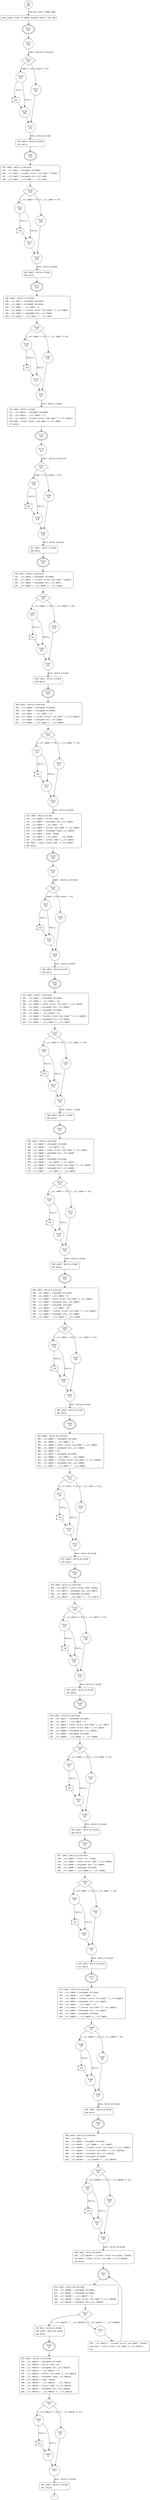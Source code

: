 digraph inspect {
8 [shape="circle" label="N8\n408"]
9 [shape="circle" label="N9\n407"]
131 [shape="doubleoctagon" label="N131\n285"]
132 [shape="circle" label="N132\n284"]
134 [shape="diamond" label="N134\n283"]
136 [shape="circle" label="N136\n281"]
137 [shape="circle" label="N137\n282"]
135 [shape="circle" label="N135\n279"]
140 [shape="circle" label="N140\n278"]
142 [shape="doubleoctagon" label="N142\n276"]
143 [shape="circle" label="N143\n275"]
149 [shape="diamond" label="N149\n270"]
151 [shape="circle" label="N151\n268"]
152 [shape="circle" label="N152\n269"]
150 [shape="circle" label="N150\n266"]
155 [shape="circle" label="N155\n265"]
157 [shape="doubleoctagon" label="N157\n263"]
158 [shape="circle" label="N158\n262"]
166 [shape="diamond" label="N166\n255"]
168 [shape="circle" label="N168\n253"]
169 [shape="circle" label="N169\n254"]
167 [shape="circle" label="N167\n251"]
172 [shape="circle" label="N172\n250"]
178 [shape="doubleoctagon" label="N178\n244"]
179 [shape="circle" label="N179\n243"]
181 [shape="diamond" label="N181\n242"]
183 [shape="circle" label="N183\n240"]
184 [shape="circle" label="N184\n241"]
182 [shape="circle" label="N182\n238"]
187 [shape="circle" label="N187\n237"]
189 [shape="doubleoctagon" label="N189\n235"]
190 [shape="circle" label="N190\n234"]
196 [shape="diamond" label="N196\n229"]
198 [shape="circle" label="N198\n227"]
199 [shape="circle" label="N199\n228"]
197 [shape="circle" label="N197\n225"]
202 [shape="circle" label="N202\n224"]
204 [shape="doubleoctagon" label="N204\n222"]
205 [shape="circle" label="N205\n221"]
213 [shape="diamond" label="N213\n214"]
215 [shape="circle" label="N215\n212"]
216 [shape="circle" label="N216\n213"]
214 [shape="circle" label="N214\n210"]
219 [shape="circle" label="N219\n209"]
230 [shape="doubleoctagon" label="N230\n198"]
231 [shape="circle" label="N231\n197"]
233 [shape="diamond" label="N233\n196"]
235 [shape="circle" label="N235\n194"]
236 [shape="circle" label="N236\n195"]
234 [shape="circle" label="N234\n192"]
239 [shape="circle" label="N239\n191"]
241 [shape="doubleoctagon" label="N241\n189"]
242 [shape="circle" label="N242\n188"]
253 [shape="diamond" label="N253\n178"]
255 [shape="circle" label="N255\n176"]
256 [shape="circle" label="N256\n177"]
254 [shape="circle" label="N254\n174"]
259 [shape="circle" label="N259\n173"]
261 [shape="doubleoctagon" label="N261\n171"]
262 [shape="circle" label="N262\n170"]
274 [shape="diamond" label="N274\n159"]
276 [shape="circle" label="N276\n157"]
277 [shape="circle" label="N277\n158"]
275 [shape="circle" label="N275\n155"]
280 [shape="circle" label="N280\n154"]
282 [shape="doubleoctagon" label="N282\n152"]
283 [shape="circle" label="N283\n151"]
294 [shape="diamond" label="N294\n141"]
296 [shape="circle" label="N296\n139"]
297 [shape="circle" label="N297\n140"]
295 [shape="circle" label="N295\n137"]
300 [shape="circle" label="N300\n136"]
302 [shape="doubleoctagon" label="N302\n134"]
303 [shape="circle" label="N303\n133"]
315 [shape="diamond" label="N315\n122"]
317 [shape="circle" label="N317\n120"]
318 [shape="circle" label="N318\n121"]
316 [shape="circle" label="N316\n118"]
321 [shape="circle" label="N321\n117"]
323 [shape="doubleoctagon" label="N323\n115"]
324 [shape="circle" label="N324\n114"]
330 [shape="diamond" label="N330\n109"]
332 [shape="circle" label="N332\n107"]
333 [shape="circle" label="N333\n108"]
331 [shape="circle" label="N331\n105"]
336 [shape="circle" label="N336\n104"]
338 [shape="doubleoctagon" label="N338\n102"]
339 [shape="circle" label="N339\n101"]
348 [shape="diamond" label="N348\n93"]
350 [shape="circle" label="N350\n91"]
351 [shape="circle" label="N351\n92"]
349 [shape="circle" label="N349\n89"]
354 [shape="circle" label="N354\n88"]
356 [shape="doubleoctagon" label="N356\n86"]
357 [shape="circle" label="N357\n85"]
364 [shape="diamond" label="N364\n79"]
366 [shape="circle" label="N366\n77"]
367 [shape="circle" label="N367\n78"]
365 [shape="circle" label="N365\n75"]
370 [shape="circle" label="N370\n74"]
372 [shape="doubleoctagon" label="N372\n72"]
373 [shape="circle" label="N373\n71"]
384 [shape="diamond" label="N384\n61"]
386 [shape="circle" label="N386\n59"]
387 [shape="circle" label="N387\n60"]
385 [shape="circle" label="N385\n57"]
390 [shape="circle" label="N390\n56"]
392 [shape="doubleoctagon" label="N392\n54"]
393 [shape="circle" label="N393\n53"]
403 [shape="diamond" label="N403\n44"]
405 [shape="circle" label="N405\n42"]
406 [shape="circle" label="N406\n43"]
404 [shape="circle" label="N404\n40"]
409 [shape="circle" label="N409\n39"]
413 [shape="doublecircle" label="N413\n35"]
414 [shape="circle" label="N414\n34"]
421 [shape="diamond" label="N421\n28"]
423 [shape="circle" label="N423\n3"]
424 [shape="circle" label="N424\n27"]
430 [shape="doubleoctagon" label="N430\n24"]
431 [shape="circle" label="N431\n23"]
444 [shape="diamond" label="N444\n11"]
446 [shape="circle" label="N446\n9"]
447 [shape="circle" label="N447\n10"]
445 [shape="circle" label="N445\n7"]
450 [shape="circle" label="N450\n6"]
448 [shape="circle" label="N448\n8"]
422 [shape="circle" label="N422\n2"]
407 [shape="circle" label="N407\n41"]
388 [shape="circle" label="N388\n58"]
368 [shape="circle" label="N368\n76"]
352 [shape="circle" label="N352\n90"]
334 [shape="circle" label="N334\n106"]
319 [shape="circle" label="N319\n119"]
298 [shape="circle" label="N298\n138"]
278 [shape="circle" label="N278\n156"]
257 [shape="circle" label="N257\n175"]
237 [shape="circle" label="N237\n193"]
217 [shape="circle" label="N217\n211"]
200 [shape="circle" label="N200\n226"]
185 [shape="circle" label="N185\n239"]
170 [shape="circle" label="N170\n252"]
153 [shape="circle" label="N153\n267"]
138 [shape="circle" label="N138\n280"]
9 [style="filled,bold" penwidth="1" fillcolor="white" fontname="Courier New" shape="Mrecord" label="Long linear chain of edges between nodes 9 and 130"]
9 -> 131[label=""]
140 [style="filled,bold" penwidth="1" fillcolor="white" fontname="Courier New" shape="Mrecord" label=<<table border="0" cellborder="0" cellpadding="3" bgcolor="white"><tr><td align="right">140</td><td align="left">Label: while_0_break</td></tr><tr><td align="right">141</td><td align="left">while</td></tr></table>>]
140 -> 142[label=""]
143 [style="filled,bold" penwidth="1" fillcolor="white" fontname="Courier New" shape="Mrecord" label=<<table border="0" cellborder="0" cellpadding="3" bgcolor="white"><tr><td align="right">143</td><td align="left">Label: while_1_continue</td></tr><tr><td align="right">145</td><td align="left">__cil_tmp3 = (unsigned int)head;</td></tr><tr><td align="right">146</td><td align="left">__cil_tmp4 = *((const struct list_head **)head);</td></tr><tr><td align="right">147</td><td align="left">__cil_tmp5 = (unsigned int)__cil_tmp4;</td></tr><tr><td align="right">148</td><td align="left">__cil_tmp6 = __cil_tmp5 != __cil_tmp3;</td></tr></table>>]
143 -> 149[label=""]
155 [style="filled,bold" penwidth="1" fillcolor="white" fontname="Courier New" shape="Mrecord" label=<<table border="0" cellborder="0" cellpadding="3" bgcolor="white"><tr><td align="right">155</td><td align="left">Label: while_1_break</td></tr><tr><td align="right">156</td><td align="left">while</td></tr></table>>]
155 -> 157[label=""]
158 [style="filled,bold" penwidth="1" fillcolor="white" fontname="Courier New" shape="Mrecord" label=<<table border="0" cellborder="0" cellpadding="3" bgcolor="white"><tr><td align="right">158</td><td align="left">Label: while_2_continue</td></tr><tr><td align="right">160</td><td align="left">__cil_tmp7 = (unsigned int)head;</td></tr><tr><td align="right">161</td><td align="left">__cil_tmp8 = (unsigned int)head;</td></tr><tr><td align="right">162</td><td align="left">__cil_tmp9 = __cil_tmp8 + 4;</td></tr><tr><td align="right">163</td><td align="left">__cil_tmp10 = *((const struct list_head **)__cil_tmp9);</td></tr><tr><td align="right">164</td><td align="left">__cil_tmp11 = (unsigned int)__cil_tmp10;</td></tr><tr><td align="right">165</td><td align="left">__cil_tmp12 = __cil_tmp11 != __cil_tmp7;</td></tr></table>>]
158 -> 166[label=""]
172 [style="filled,bold" penwidth="1" fillcolor="white" fontname="Courier New" shape="Mrecord" label=<<table border="0" cellborder="0" cellpadding="3" bgcolor="white"><tr><td align="right">172</td><td align="left">Label: while_2_break</td></tr><tr><td align="right">173</td><td align="left">__cil_tmp13 = (unsigned int)head;</td></tr><tr><td align="right">174</td><td align="left">__cil_tmp14 = __cil_tmp13 + 4;</td></tr><tr><td align="right">175</td><td align="left">__cil_tmp15 = *((const struct list_head **)__cil_tmp14);</td></tr><tr><td align="right">176</td><td align="left">head = (const struct list_head *)__cil_tmp15;</td></tr><tr><td align="right">177</td><td align="left">while</td></tr></table>>]
172 -> 178[label=""]
187 [style="filled,bold" penwidth="1" fillcolor="white" fontname="Courier New" shape="Mrecord" label=<<table border="0" cellborder="0" cellpadding="3" bgcolor="white"><tr><td align="right">187</td><td align="left">Label: while_3_break</td></tr><tr><td align="right">188</td><td align="left">while</td></tr></table>>]
187 -> 189[label=""]
190 [style="filled,bold" penwidth="1" fillcolor="white" fontname="Courier New" shape="Mrecord" label=<<table border="0" cellborder="0" cellpadding="3" bgcolor="white"><tr><td align="right">190</td><td align="left">Label: while_4_continue</td></tr><tr><td align="right">192</td><td align="left">__cil_tmp16 = (unsigned int)head;</td></tr><tr><td align="right">193</td><td align="left">__cil_tmp17 = *((const struct list_head **)head);</td></tr><tr><td align="right">194</td><td align="left">__cil_tmp18 = (unsigned int)__cil_tmp17;</td></tr><tr><td align="right">195</td><td align="left">__cil_tmp19 = __cil_tmp18 != __cil_tmp16;</td></tr></table>>]
190 -> 196[label=""]
202 [style="filled,bold" penwidth="1" fillcolor="white" fontname="Courier New" shape="Mrecord" label=<<table border="0" cellborder="0" cellpadding="3" bgcolor="white"><tr><td align="right">202</td><td align="left">Label: while_4_break</td></tr><tr><td align="right">203</td><td align="left">while</td></tr></table>>]
202 -> 204[label=""]
205 [style="filled,bold" penwidth="1" fillcolor="white" fontname="Courier New" shape="Mrecord" label=<<table border="0" cellborder="0" cellpadding="3" bgcolor="white"><tr><td align="right">205</td><td align="left">Label: while_5_continue</td></tr><tr><td align="right">207</td><td align="left">__cil_tmp20 = (unsigned int)head;</td></tr><tr><td align="right">208</td><td align="left">__cil_tmp21 = (unsigned int)head;</td></tr><tr><td align="right">209</td><td align="left">__cil_tmp22 = __cil_tmp21 + 4;</td></tr><tr><td align="right">210</td><td align="left">__cil_tmp23 = *((const struct list_head **)__cil_tmp22);</td></tr><tr><td align="right">211</td><td align="left">__cil_tmp24 = (unsigned int)__cil_tmp23;</td></tr><tr><td align="right">212</td><td align="left">__cil_tmp25 = __cil_tmp24 != __cil_tmp20;</td></tr></table>>]
205 -> 213[label=""]
219 [style="filled,bold" penwidth="1" fillcolor="white" fontname="Courier New" shape="Mrecord" label=<<table border="0" cellborder="0" cellpadding="3" bgcolor="white"><tr><td align="right">219</td><td align="left">Label: while_5_break</td></tr><tr><td align="right">220</td><td align="left">__cil_tmp26 = (struct node *)0;</td></tr><tr><td align="right">221</td><td align="left">__cil_tmp27 = (unsigned int)__cil_tmp26;</td></tr><tr><td align="right">222</td><td align="left">__cil_tmp28 = __cil_tmp27 + 4;</td></tr><tr><td align="right">223</td><td align="left">__cil_tmp29 = (struct list_head *)__cil_tmp28;</td></tr><tr><td align="right">224</td><td align="left">__cil_tmp30 = (unsigned long)__cil_tmp29;</td></tr><tr><td align="right">225</td><td align="left">__cil_tmp31 = (char *)head;</td></tr><tr><td align="right">226</td><td align="left">__cil_tmp32 = __cil_tmp31 - __cil_tmp30;</td></tr><tr><td align="right">227</td><td align="left">__cil_tmp33 = (struct node *)__cil_tmp32;</td></tr><tr><td align="right">228</td><td align="left">node = (const struct node *)__cil_tmp33;</td></tr><tr><td align="right">229</td><td align="left">while</td></tr></table>>]
219 -> 230[label=""]
239 [style="filled,bold" penwidth="1" fillcolor="white" fontname="Courier New" shape="Mrecord" label=<<table border="0" cellborder="0" cellpadding="3" bgcolor="white"><tr><td align="right">239</td><td align="left">Label: while_6_break</td></tr><tr><td align="right">240</td><td align="left">while</td></tr></table>>]
239 -> 241[label=""]
242 [style="filled,bold" penwidth="1" fillcolor="white" fontname="Courier New" shape="Mrecord" label=<<table border="0" cellborder="0" cellpadding="3" bgcolor="white"><tr><td align="right">242</td><td align="left">Label: while_7_continue</td></tr><tr><td align="right">244</td><td align="left">__cil_tmp34 = (unsigned int)node;</td></tr><tr><td align="right">245</td><td align="left">__cil_tmp35 = __cil_tmp34 + 12;</td></tr><tr><td align="right">246</td><td align="left">__cil_tmp36 = (const struct list_head *)__cil_tmp35;</td></tr><tr><td align="right">247</td><td align="left">__cil_tmp37 = (unsigned int)__cil_tmp36;</td></tr><tr><td align="right">248</td><td align="left">__cil_tmp38 = (unsigned int)node;</td></tr><tr><td align="right">249</td><td align="left">__cil_tmp39 = __cil_tmp38 + 12;</td></tr><tr><td align="right">250</td><td align="left">__cil_tmp40 = *((const struct list_head **)__cil_tmp39);</td></tr><tr><td align="right">251</td><td align="left">__cil_tmp41 = (unsigned int)__cil_tmp40;</td></tr><tr><td align="right">252</td><td align="left">__cil_tmp42 = __cil_tmp41 == __cil_tmp37;</td></tr></table>>]
242 -> 253[label=""]
259 [style="filled,bold" penwidth="1" fillcolor="white" fontname="Courier New" shape="Mrecord" label=<<table border="0" cellborder="0" cellpadding="3" bgcolor="white"><tr><td align="right">259</td><td align="left">Label: while_7_break</td></tr><tr><td align="right">260</td><td align="left">while</td></tr></table>>]
259 -> 261[label=""]
262 [style="filled,bold" penwidth="1" fillcolor="white" fontname="Courier New" shape="Mrecord" label=<<table border="0" cellborder="0" cellpadding="3" bgcolor="white"><tr><td align="right">262</td><td align="left">Label: while_8_continue</td></tr><tr><td align="right">264</td><td align="left">__cil_tmp43 = (unsigned int)node;</td></tr><tr><td align="right">265</td><td align="left">__cil_tmp44 = __cil_tmp43 + 12;</td></tr><tr><td align="right">266</td><td align="left">__cil_tmp45 = (const struct list_head *)__cil_tmp44;</td></tr><tr><td align="right">267</td><td align="left">__cil_tmp46 = (unsigned int)__cil_tmp45;</td></tr><tr><td align="right">268</td><td align="left">__cil_tmp47 = 16;</td></tr><tr><td align="right">269</td><td align="left">__cil_tmp48 = (unsigned int)node;</td></tr><tr><td align="right">270</td><td align="left">__cil_tmp49 = __cil_tmp48 + __cil_tmp47;</td></tr><tr><td align="right">271</td><td align="left">__cil_tmp50 = *((const struct list_head **)__cil_tmp49);</td></tr><tr><td align="right">272</td><td align="left">__cil_tmp51 = (unsigned int)__cil_tmp50;</td></tr><tr><td align="right">273</td><td align="left">__cil_tmp52 = __cil_tmp51 == __cil_tmp46;</td></tr></table>>]
262 -> 274[label=""]
280 [style="filled,bold" penwidth="1" fillcolor="white" fontname="Courier New" shape="Mrecord" label=<<table border="0" cellborder="0" cellpadding="3" bgcolor="white"><tr><td align="right">280</td><td align="left">Label: while_8_break</td></tr><tr><td align="right">281</td><td align="left">while</td></tr></table>>]
280 -> 282[label=""]
283 [style="filled,bold" penwidth="1" fillcolor="white" fontname="Courier New" shape="Mrecord" label=<<table border="0" cellborder="0" cellpadding="3" bgcolor="white"><tr><td align="right">283</td><td align="left">Label: while_9_continue</td></tr><tr><td align="right">285</td><td align="left">__cil_tmp53 = (unsigned int)node;</td></tr><tr><td align="right">286</td><td align="left">__cil_tmp54 = __cil_tmp53 + 4;</td></tr><tr><td align="right">287</td><td align="left">__cil_tmp55 = (const struct list_head *)__cil_tmp54;</td></tr><tr><td align="right">288</td><td align="left">__cil_tmp56 = (unsigned int)__cil_tmp55;</td></tr><tr><td align="right">289</td><td align="left">__cil_tmp57 = (unsigned int)node;</td></tr><tr><td align="right">290</td><td align="left">__cil_tmp58 = __cil_tmp57 + 12;</td></tr><tr><td align="right">291</td><td align="left">__cil_tmp59 = *((const struct list_head **)__cil_tmp58);</td></tr><tr><td align="right">292</td><td align="left">__cil_tmp60 = (unsigned int)__cil_tmp59;</td></tr><tr><td align="right">293</td><td align="left">__cil_tmp61 = __cil_tmp60 != __cil_tmp56;</td></tr></table>>]
283 -> 294[label=""]
300 [style="filled,bold" penwidth="1" fillcolor="white" fontname="Courier New" shape="Mrecord" label=<<table border="0" cellborder="0" cellpadding="3" bgcolor="white"><tr><td align="right">300</td><td align="left">Label: while_9_break</td></tr><tr><td align="right">301</td><td align="left">while</td></tr></table>>]
300 -> 302[label=""]
303 [style="filled,bold" penwidth="1" fillcolor="white" fontname="Courier New" shape="Mrecord" label=<<table border="0" cellborder="0" cellpadding="3" bgcolor="white"><tr><td align="right">303</td><td align="left">Label: while_10_continue</td></tr><tr><td align="right">305</td><td align="left">__cil_tmp62 = (unsigned int)node;</td></tr><tr><td align="right">306</td><td align="left">__cil_tmp63 = __cil_tmp62 + 4;</td></tr><tr><td align="right">307</td><td align="left">__cil_tmp64 = (const struct list_head *)__cil_tmp63;</td></tr><tr><td align="right">308</td><td align="left">__cil_tmp65 = (unsigned int)__cil_tmp64;</td></tr><tr><td align="right">309</td><td align="left">__cil_tmp66 = 16;</td></tr><tr><td align="right">310</td><td align="left">__cil_tmp67 = (unsigned int)node;</td></tr><tr><td align="right">311</td><td align="left">__cil_tmp68 = __cil_tmp67 + __cil_tmp66;</td></tr><tr><td align="right">312</td><td align="left">__cil_tmp69 = *((const struct list_head **)__cil_tmp68);</td></tr><tr><td align="right">313</td><td align="left">__cil_tmp70 = (unsigned int)__cil_tmp69;</td></tr><tr><td align="right">314</td><td align="left">__cil_tmp71 = __cil_tmp70 != __cil_tmp65;</td></tr></table>>]
303 -> 315[label=""]
321 [style="filled,bold" penwidth="1" fillcolor="white" fontname="Courier New" shape="Mrecord" label=<<table border="0" cellborder="0" cellpadding="3" bgcolor="white"><tr><td align="right">321</td><td align="left">Label: while_10_break</td></tr><tr><td align="right">322</td><td align="left">while</td></tr></table>>]
321 -> 323[label=""]
324 [style="filled,bold" penwidth="1" fillcolor="white" fontname="Courier New" shape="Mrecord" label=<<table border="0" cellborder="0" cellpadding="3" bgcolor="white"><tr><td align="right">324</td><td align="left">Label: while_11_continue</td></tr><tr><td align="right">326</td><td align="left">__cil_tmp72 = (const struct node *)head;</td></tr><tr><td align="right">327</td><td align="left">__cil_tmp73 = (unsigned int)__cil_tmp72;</td></tr><tr><td align="right">328</td><td align="left">__cil_tmp74 = (unsigned int)node;</td></tr><tr><td align="right">329</td><td align="left">__cil_tmp75 = __cil_tmp74 != __cil_tmp73;</td></tr></table>>]
324 -> 330[label=""]
336 [style="filled,bold" penwidth="1" fillcolor="white" fontname="Courier New" shape="Mrecord" label=<<table border="0" cellborder="0" cellpadding="3" bgcolor="white"><tr><td align="right">336</td><td align="left">Label: while_11_break</td></tr><tr><td align="right">337</td><td align="left">while</td></tr></table>>]
336 -> 338[label=""]
339 [style="filled,bold" penwidth="1" fillcolor="white" fontname="Courier New" shape="Mrecord" label=<<table border="0" cellborder="0" cellpadding="3" bgcolor="white"><tr><td align="right">339</td><td align="left">Label: while_12_continue</td></tr><tr><td align="right">341</td><td align="left">__cil_tmp76 = (unsigned int)node;</td></tr><tr><td align="right">342</td><td align="left">__cil_tmp77 = __cil_tmp76 + 4;</td></tr><tr><td align="right">343</td><td align="left">__cil_tmp78 = (const struct list_head *)__cil_tmp77;</td></tr><tr><td align="right">344</td><td align="left">__cil_tmp79 = (const struct node *)__cil_tmp78;</td></tr><tr><td align="right">345</td><td align="left">__cil_tmp80 = (unsigned int)__cil_tmp79;</td></tr><tr><td align="right">346</td><td align="left">__cil_tmp81 = (unsigned int)node;</td></tr><tr><td align="right">347</td><td align="left">__cil_tmp82 = __cil_tmp81 != __cil_tmp80;</td></tr></table>>]
339 -> 348[label=""]
354 [style="filled,bold" penwidth="1" fillcolor="white" fontname="Courier New" shape="Mrecord" label=<<table border="0" cellborder="0" cellpadding="3" bgcolor="white"><tr><td align="right">354</td><td align="left">Label: while_12_break</td></tr><tr><td align="right">355</td><td align="left">while</td></tr></table>>]
354 -> 356[label=""]
357 [style="filled,bold" penwidth="1" fillcolor="white" fontname="Courier New" shape="Mrecord" label=<<table border="0" cellborder="0" cellpadding="3" bgcolor="white"><tr><td align="right">357</td><td align="left">Label: while_13_continue</td></tr><tr><td align="right">359</td><td align="left">__cil_tmp83 = (const int *)node;</td></tr><tr><td align="right">360</td><td align="left">__cil_tmp84 = (const struct node *)__cil_tmp83;</td></tr><tr><td align="right">361</td><td align="left">__cil_tmp85 = (unsigned int)__cil_tmp84;</td></tr><tr><td align="right">362</td><td align="left">__cil_tmp86 = (unsigned int)node;</td></tr><tr><td align="right">363</td><td align="left">__cil_tmp87 = __cil_tmp86 == __cil_tmp85;</td></tr></table>>]
357 -> 364[label=""]
370 [style="filled,bold" penwidth="1" fillcolor="white" fontname="Courier New" shape="Mrecord" label=<<table border="0" cellborder="0" cellpadding="3" bgcolor="white"><tr><td align="right">370</td><td align="left">Label: while_13_break</td></tr><tr><td align="right">371</td><td align="left">while</td></tr></table>>]
370 -> 372[label=""]
373 [style="filled,bold" penwidth="1" fillcolor="white" fontname="Courier New" shape="Mrecord" label=<<table border="0" cellborder="0" cellpadding="3" bgcolor="white"><tr><td align="right">373</td><td align="left">Label: while_14_continue</td></tr><tr><td align="right">375</td><td align="left">__cil_tmp88 = (unsigned int)node;</td></tr><tr><td align="right">376</td><td align="left">__cil_tmp89 = __cil_tmp88 + 4;</td></tr><tr><td align="right">377</td><td align="left">__cil_tmp90 = *((const struct list_head **)__cil_tmp89);</td></tr><tr><td align="right">378</td><td align="left">__cil_tmp91 = (unsigned int)__cil_tmp90;</td></tr><tr><td align="right">379</td><td align="left">__cil_tmp92 = __cil_tmp91 + 4;</td></tr><tr><td align="right">380</td><td align="left">__cil_tmp93 = *((struct list_head **)__cil_tmp92);</td></tr><tr><td align="right">381</td><td align="left">__cil_tmp94 = (unsigned int)__cil_tmp93;</td></tr><tr><td align="right">382</td><td align="left">__cil_tmp95 = (unsigned int)head;</td></tr><tr><td align="right">383</td><td align="left">__cil_tmp96 = __cil_tmp95 == __cil_tmp94;</td></tr></table>>]
373 -> 384[label=""]
390 [style="filled,bold" penwidth="1" fillcolor="white" fontname="Courier New" shape="Mrecord" label=<<table border="0" cellborder="0" cellpadding="3" bgcolor="white"><tr><td align="right">390</td><td align="left">Label: while_14_break</td></tr><tr><td align="right">391</td><td align="left">while</td></tr></table>>]
390 -> 392[label=""]
393 [style="filled,bold" penwidth="1" fillcolor="white" fontname="Courier New" shape="Mrecord" label=<<table border="0" cellborder="0" cellpadding="3" bgcolor="white"><tr><td align="right">393</td><td align="left">Label: while_15_continue</td></tr><tr><td align="right">395</td><td align="left">__cil_tmp97 = 8;</td></tr><tr><td align="right">396</td><td align="left">__cil_tmp98 = (unsigned int)node;</td></tr><tr><td align="right">397</td><td align="left">__cil_tmp99 = __cil_tmp98 + __cil_tmp97;</td></tr><tr><td align="right">398</td><td align="left">__cil_tmp100 = *((const struct list_head **)__cil_tmp99);</td></tr><tr><td align="right">399</td><td align="left">__cil_tmp101 = *((struct list_head **)__cil_tmp100);</td></tr><tr><td align="right">400</td><td align="left">__cil_tmp102 = (unsigned int)__cil_tmp101;</td></tr><tr><td align="right">401</td><td align="left">__cil_tmp103 = (unsigned int)head;</td></tr><tr><td align="right">402</td><td align="left">__cil_tmp104 = __cil_tmp103 == __cil_tmp102;</td></tr></table>>]
393 -> 403[label=""]
409 [style="filled,bold" penwidth="1" fillcolor="white" fontname="Courier New" shape="Mrecord" label=<<table border="0" cellborder="0" cellpadding="3" bgcolor="white"><tr><td align="right">409</td><td align="left">Label: while_15_break</td></tr><tr><td align="right">410</td><td align="left">__cil_tmp105 = *((const struct list_head **)head);</td></tr><tr><td align="right">411</td><td align="left">head = (const struct list_head *)__cil_tmp105;</td></tr><tr><td align="right">412</td><td align="left">while</td></tr></table>>]
409 -> 413[label=""]
414 [style="filled,bold" penwidth="1" fillcolor="white" fontname="Courier New" shape="Mrecord" label=<<table border="0" cellborder="0" cellpadding="3" bgcolor="white"><tr><td align="right">414</td><td align="left">Label: while_16_continue</td></tr><tr><td align="right">416</td><td align="left">__cil_tmp106 = (unsigned int)head;</td></tr><tr><td align="right">417</td><td align="left">__cil_tmp107 = (unsigned int)node;</td></tr><tr><td align="right">418</td><td align="left">__cil_tmp108 = __cil_tmp107 + 4;</td></tr><tr><td align="right">419</td><td align="left">__cil_tmp109 = (const struct list_head *)__cil_tmp108;</td></tr><tr><td align="right">420</td><td align="left">__cil_tmp110 = (unsigned int)__cil_tmp109;</td></tr></table>>]
414 -> 421[label=""]
424 [style="filled,bold" penwidth="1" fillcolor="white" fontname="Courier New" shape="Mrecord" label=<<table border="0" cellborder="0" cellpadding="3" bgcolor="white"><tr><td align="right">424</td><td align="left">Goto: while_16_break</td></tr><tr><td align="right">428</td><td align="left">Label: while_16_break</td></tr><tr><td align="right">429</td><td align="left">while</td></tr></table>>]
424 -> 430[label=""]
431 [style="filled,bold" penwidth="1" fillcolor="white" fontname="Courier New" shape="Mrecord" label=<<table border="0" cellborder="0" cellpadding="3" bgcolor="white"><tr><td align="right">431</td><td align="left">Label: while_17_continue</td></tr><tr><td align="right">433</td><td align="left">__cil_tmp112 = (unsigned int)node;</td></tr><tr><td align="right">434</td><td align="left">__cil_tmp113 = (struct node *)0;</td></tr><tr><td align="right">435</td><td align="left">__cil_tmp114 = (unsigned int)__cil_tmp113;</td></tr><tr><td align="right">436</td><td align="left">__cil_tmp115 = __cil_tmp114 + 4;</td></tr><tr><td align="right">437</td><td align="left">__cil_tmp116 = (struct list_head *)__cil_tmp115;</td></tr><tr><td align="right">438</td><td align="left">__cil_tmp117 = (unsigned long)__cil_tmp116;</td></tr><tr><td align="right">439</td><td align="left">__cil_tmp118 = (char *)head;</td></tr><tr><td align="right">440</td><td align="left">__cil_tmp119 = __cil_tmp118 - __cil_tmp117;</td></tr><tr><td align="right">441</td><td align="left">__cil_tmp120 = (struct node *)__cil_tmp119;</td></tr><tr><td align="right">442</td><td align="left">__cil_tmp121 = (unsigned int)__cil_tmp120;</td></tr><tr><td align="right">443</td><td align="left">__cil_tmp122 = __cil_tmp121 == __cil_tmp112;</td></tr></table>>]
431 -> 444[label=""]
450 [style="filled,bold" penwidth="1" fillcolor="white" fontname="Courier New" shape="Mrecord" label=<<table border="0" cellborder="0" cellpadding="3" bgcolor="white"><tr><td align="right">450</td><td align="left">Label: while_17_break</td></tr><tr><td align="right">451</td><td align="left">return;</td></tr></table>>]
450 -> 7[label=""]
422 [style="filled,bold" penwidth="1" fillcolor="white" fontname="Courier New" shape="Mrecord" label=<<table border="0" cellborder="0" cellpadding="3" bgcolor="white"><tr><td align="right">422</td><td align="left">__cil_tmp111 = *((const struct list_head **)head);</td></tr><tr><td align="right">426</td><td align="left">head = (const struct list_head *)__cil_tmp111;</td></tr><tr><td align="right">427</td><td align="left"></td></tr></table>>]
422 -> 413[label=""]
8 -> 9 [label="Function start dummy edge" fontname="Courier New"]
131 -> 132 [label="" fontname="Courier New"]
134 -> 136 [label="[head == 0]" fontname="Courier New"]
134 -> 137 [label="[!(head == 0)]" fontname="Courier New"]
135 -> 140 [label="Goto: while_0_break" fontname="Courier New"]
142 -> 143 [label="" fontname="Courier New"]
149 -> 151 [label="[__cil_tmp6 == 0]" fontname="Courier New"]
149 -> 152 [label="[!(__cil_tmp6 == 0)]" fontname="Courier New"]
150 -> 155 [label="Goto: while_1_break" fontname="Courier New"]
157 -> 158 [label="" fontname="Courier New"]
166 -> 168 [label="[__cil_tmp12 == 0]" fontname="Courier New"]
166 -> 169 [label="[!(__cil_tmp12 == 0)]" fontname="Courier New"]
167 -> 172 [label="Goto: while_2_break" fontname="Courier New"]
178 -> 179 [label="" fontname="Courier New"]
181 -> 183 [label="[head == 0]" fontname="Courier New"]
181 -> 184 [label="[!(head == 0)]" fontname="Courier New"]
182 -> 187 [label="Goto: while_3_break" fontname="Courier New"]
189 -> 190 [label="" fontname="Courier New"]
196 -> 198 [label="[__cil_tmp19 == 0]" fontname="Courier New"]
196 -> 199 [label="[!(__cil_tmp19 == 0)]" fontname="Courier New"]
197 -> 202 [label="Goto: while_4_break" fontname="Courier New"]
204 -> 205 [label="" fontname="Courier New"]
213 -> 215 [label="[__cil_tmp25 == 0]" fontname="Courier New"]
213 -> 216 [label="[!(__cil_tmp25 == 0)]" fontname="Courier New"]
214 -> 219 [label="Goto: while_5_break" fontname="Courier New"]
230 -> 231 [label="" fontname="Courier New"]
233 -> 235 [label="[node == 0]" fontname="Courier New"]
233 -> 236 [label="[!(node == 0)]" fontname="Courier New"]
234 -> 239 [label="Goto: while_6_break" fontname="Courier New"]
241 -> 242 [label="" fontname="Courier New"]
253 -> 255 [label="[__cil_tmp42 == 0]" fontname="Courier New"]
253 -> 256 [label="[!(__cil_tmp42 == 0)]" fontname="Courier New"]
254 -> 259 [label="Goto: while_7_break" fontname="Courier New"]
261 -> 262 [label="" fontname="Courier New"]
274 -> 276 [label="[__cil_tmp52 == 0]" fontname="Courier New"]
274 -> 277 [label="[!(__cil_tmp52 == 0)]" fontname="Courier New"]
275 -> 280 [label="Goto: while_8_break" fontname="Courier New"]
282 -> 283 [label="" fontname="Courier New"]
294 -> 296 [label="[__cil_tmp61 == 0]" fontname="Courier New"]
294 -> 297 [label="[!(__cil_tmp61 == 0)]" fontname="Courier New"]
295 -> 300 [label="Goto: while_9_break" fontname="Courier New"]
302 -> 303 [label="" fontname="Courier New"]
315 -> 317 [label="[__cil_tmp71 == 0]" fontname="Courier New"]
315 -> 318 [label="[!(__cil_tmp71 == 0)]" fontname="Courier New"]
316 -> 321 [label="Goto: while_10_break" fontname="Courier New"]
323 -> 324 [label="" fontname="Courier New"]
330 -> 332 [label="[__cil_tmp75 == 0]" fontname="Courier New"]
330 -> 333 [label="[!(__cil_tmp75 == 0)]" fontname="Courier New"]
331 -> 336 [label="Goto: while_11_break" fontname="Courier New"]
338 -> 339 [label="" fontname="Courier New"]
348 -> 350 [label="[__cil_tmp82 == 0]" fontname="Courier New"]
348 -> 351 [label="[!(__cil_tmp82 == 0)]" fontname="Courier New"]
349 -> 354 [label="Goto: while_12_break" fontname="Courier New"]
356 -> 357 [label="" fontname="Courier New"]
364 -> 366 [label="[__cil_tmp87 == 0]" fontname="Courier New"]
364 -> 367 [label="[!(__cil_tmp87 == 0)]" fontname="Courier New"]
365 -> 370 [label="Goto: while_13_break" fontname="Courier New"]
372 -> 373 [label="" fontname="Courier New"]
384 -> 386 [label="[__cil_tmp96 == 0]" fontname="Courier New"]
384 -> 387 [label="[!(__cil_tmp96 == 0)]" fontname="Courier New"]
385 -> 390 [label="Goto: while_14_break" fontname="Courier New"]
392 -> 393 [label="" fontname="Courier New"]
403 -> 405 [label="[__cil_tmp104 == 0]" fontname="Courier New"]
403 -> 406 [label="[!(__cil_tmp104 == 0)]" fontname="Courier New"]
404 -> 409 [label="Goto: while_15_break" fontname="Courier New"]
413 -> 414 [label="" fontname="Courier New"]
421 -> 423 [label="[__cil_tmp110 != __cil_tmp106]" fontname="Courier New"]
421 -> 424 [label="[!(__cil_tmp110 != __cil_tmp106)]" fontname="Courier New"]
430 -> 431 [label="" fontname="Courier New"]
444 -> 446 [label="[__cil_tmp122 == 0]" fontname="Courier New"]
444 -> 447 [label="[!(__cil_tmp122 == 0)]" fontname="Courier New"]
445 -> 450 [label="Goto: while_17_break" fontname="Courier New"]
100007 [shape="component" label="fail"]
446 -> 100007 [label="fail();" fontname="Courier New"]
100007 -> 448 [label="" fontname="Courier New"]
446 -> 448 [label="fail();" fontname="Courier New"]
423 -> 422 [label="" fontname="Courier New"]
100008 [shape="component" label="fail"]
405 -> 100008 [label="fail();" fontname="Courier New"]
100008 -> 407 [label="" fontname="Courier New"]
405 -> 407 [label="fail();" fontname="Courier New"]
100009 [shape="component" label="fail"]
386 -> 100009 [label="fail();" fontname="Courier New"]
100009 -> 388 [label="" fontname="Courier New"]
386 -> 388 [label="fail();" fontname="Courier New"]
100010 [shape="component" label="fail"]
366 -> 100010 [label="fail();" fontname="Courier New"]
100010 -> 368 [label="" fontname="Courier New"]
366 -> 368 [label="fail();" fontname="Courier New"]
100011 [shape="component" label="fail"]
350 -> 100011 [label="fail();" fontname="Courier New"]
100011 -> 352 [label="" fontname="Courier New"]
350 -> 352 [label="fail();" fontname="Courier New"]
100012 [shape="component" label="fail"]
332 -> 100012 [label="fail();" fontname="Courier New"]
100012 -> 334 [label="" fontname="Courier New"]
332 -> 334 [label="fail();" fontname="Courier New"]
100013 [shape="component" label="fail"]
317 -> 100013 [label="fail();" fontname="Courier New"]
100013 -> 319 [label="" fontname="Courier New"]
317 -> 319 [label="fail();" fontname="Courier New"]
100014 [shape="component" label="fail"]
296 -> 100014 [label="fail();" fontname="Courier New"]
100014 -> 298 [label="" fontname="Courier New"]
296 -> 298 [label="fail();" fontname="Courier New"]
100015 [shape="component" label="fail"]
276 -> 100015 [label="fail();" fontname="Courier New"]
100015 -> 278 [label="" fontname="Courier New"]
276 -> 278 [label="fail();" fontname="Courier New"]
100016 [shape="component" label="fail"]
255 -> 100016 [label="fail();" fontname="Courier New"]
100016 -> 257 [label="" fontname="Courier New"]
255 -> 257 [label="fail();" fontname="Courier New"]
100017 [shape="component" label="fail"]
235 -> 100017 [label="fail();" fontname="Courier New"]
100017 -> 237 [label="" fontname="Courier New"]
235 -> 237 [label="fail();" fontname="Courier New"]
100018 [shape="component" label="fail"]
215 -> 100018 [label="fail();" fontname="Courier New"]
100018 -> 217 [label="" fontname="Courier New"]
215 -> 217 [label="fail();" fontname="Courier New"]
100019 [shape="component" label="fail"]
198 -> 100019 [label="fail();" fontname="Courier New"]
100019 -> 200 [label="" fontname="Courier New"]
198 -> 200 [label="fail();" fontname="Courier New"]
100020 [shape="component" label="fail"]
183 -> 100020 [label="fail();" fontname="Courier New"]
100020 -> 185 [label="" fontname="Courier New"]
183 -> 185 [label="fail();" fontname="Courier New"]
100021 [shape="component" label="fail"]
168 -> 100021 [label="fail();" fontname="Courier New"]
100021 -> 170 [label="" fontname="Courier New"]
168 -> 170 [label="fail();" fontname="Courier New"]
100022 [shape="component" label="fail"]
151 -> 100022 [label="fail();" fontname="Courier New"]
100022 -> 153 [label="" fontname="Courier New"]
151 -> 153 [label="fail();" fontname="Courier New"]
100023 [shape="component" label="fail"]
136 -> 100023 [label="fail();" fontname="Courier New"]
100023 -> 138 [label="" fontname="Courier New"]
136 -> 138 [label="fail();" fontname="Courier New"]
132 -> 134 [label="Label: while_0_continue" fontname="Courier New"]
137 -> 135 [label="" fontname="Courier New"]
152 -> 150 [label="" fontname="Courier New"]
169 -> 167 [label="" fontname="Courier New"]
179 -> 181 [label="Label: while_3_continue" fontname="Courier New"]
184 -> 182 [label="" fontname="Courier New"]
199 -> 197 [label="" fontname="Courier New"]
216 -> 214 [label="" fontname="Courier New"]
231 -> 233 [label="Label: while_6_continue" fontname="Courier New"]
236 -> 234 [label="" fontname="Courier New"]
256 -> 254 [label="" fontname="Courier New"]
277 -> 275 [label="" fontname="Courier New"]
297 -> 295 [label="" fontname="Courier New"]
318 -> 316 [label="" fontname="Courier New"]
333 -> 331 [label="" fontname="Courier New"]
351 -> 349 [label="" fontname="Courier New"]
367 -> 365 [label="" fontname="Courier New"]
387 -> 385 [label="" fontname="Courier New"]
406 -> 404 [label="" fontname="Courier New"]
447 -> 445 [label="" fontname="Courier New"]
448 -> 445 [label="" fontname="Courier New"]
407 -> 404 [label="" fontname="Courier New"]
388 -> 385 [label="" fontname="Courier New"]
368 -> 365 [label="" fontname="Courier New"]
352 -> 349 [label="" fontname="Courier New"]
334 -> 331 [label="" fontname="Courier New"]
319 -> 316 [label="" fontname="Courier New"]
298 -> 295 [label="" fontname="Courier New"]
278 -> 275 [label="" fontname="Courier New"]
257 -> 254 [label="" fontname="Courier New"]
237 -> 234 [label="" fontname="Courier New"]
217 -> 214 [label="" fontname="Courier New"]
200 -> 197 [label="" fontname="Courier New"]
185 -> 182 [label="" fontname="Courier New"]
170 -> 167 [label="" fontname="Courier New"]
153 -> 150 [label="" fontname="Courier New"]
138 -> 135 [label="" fontname="Courier New"]
}